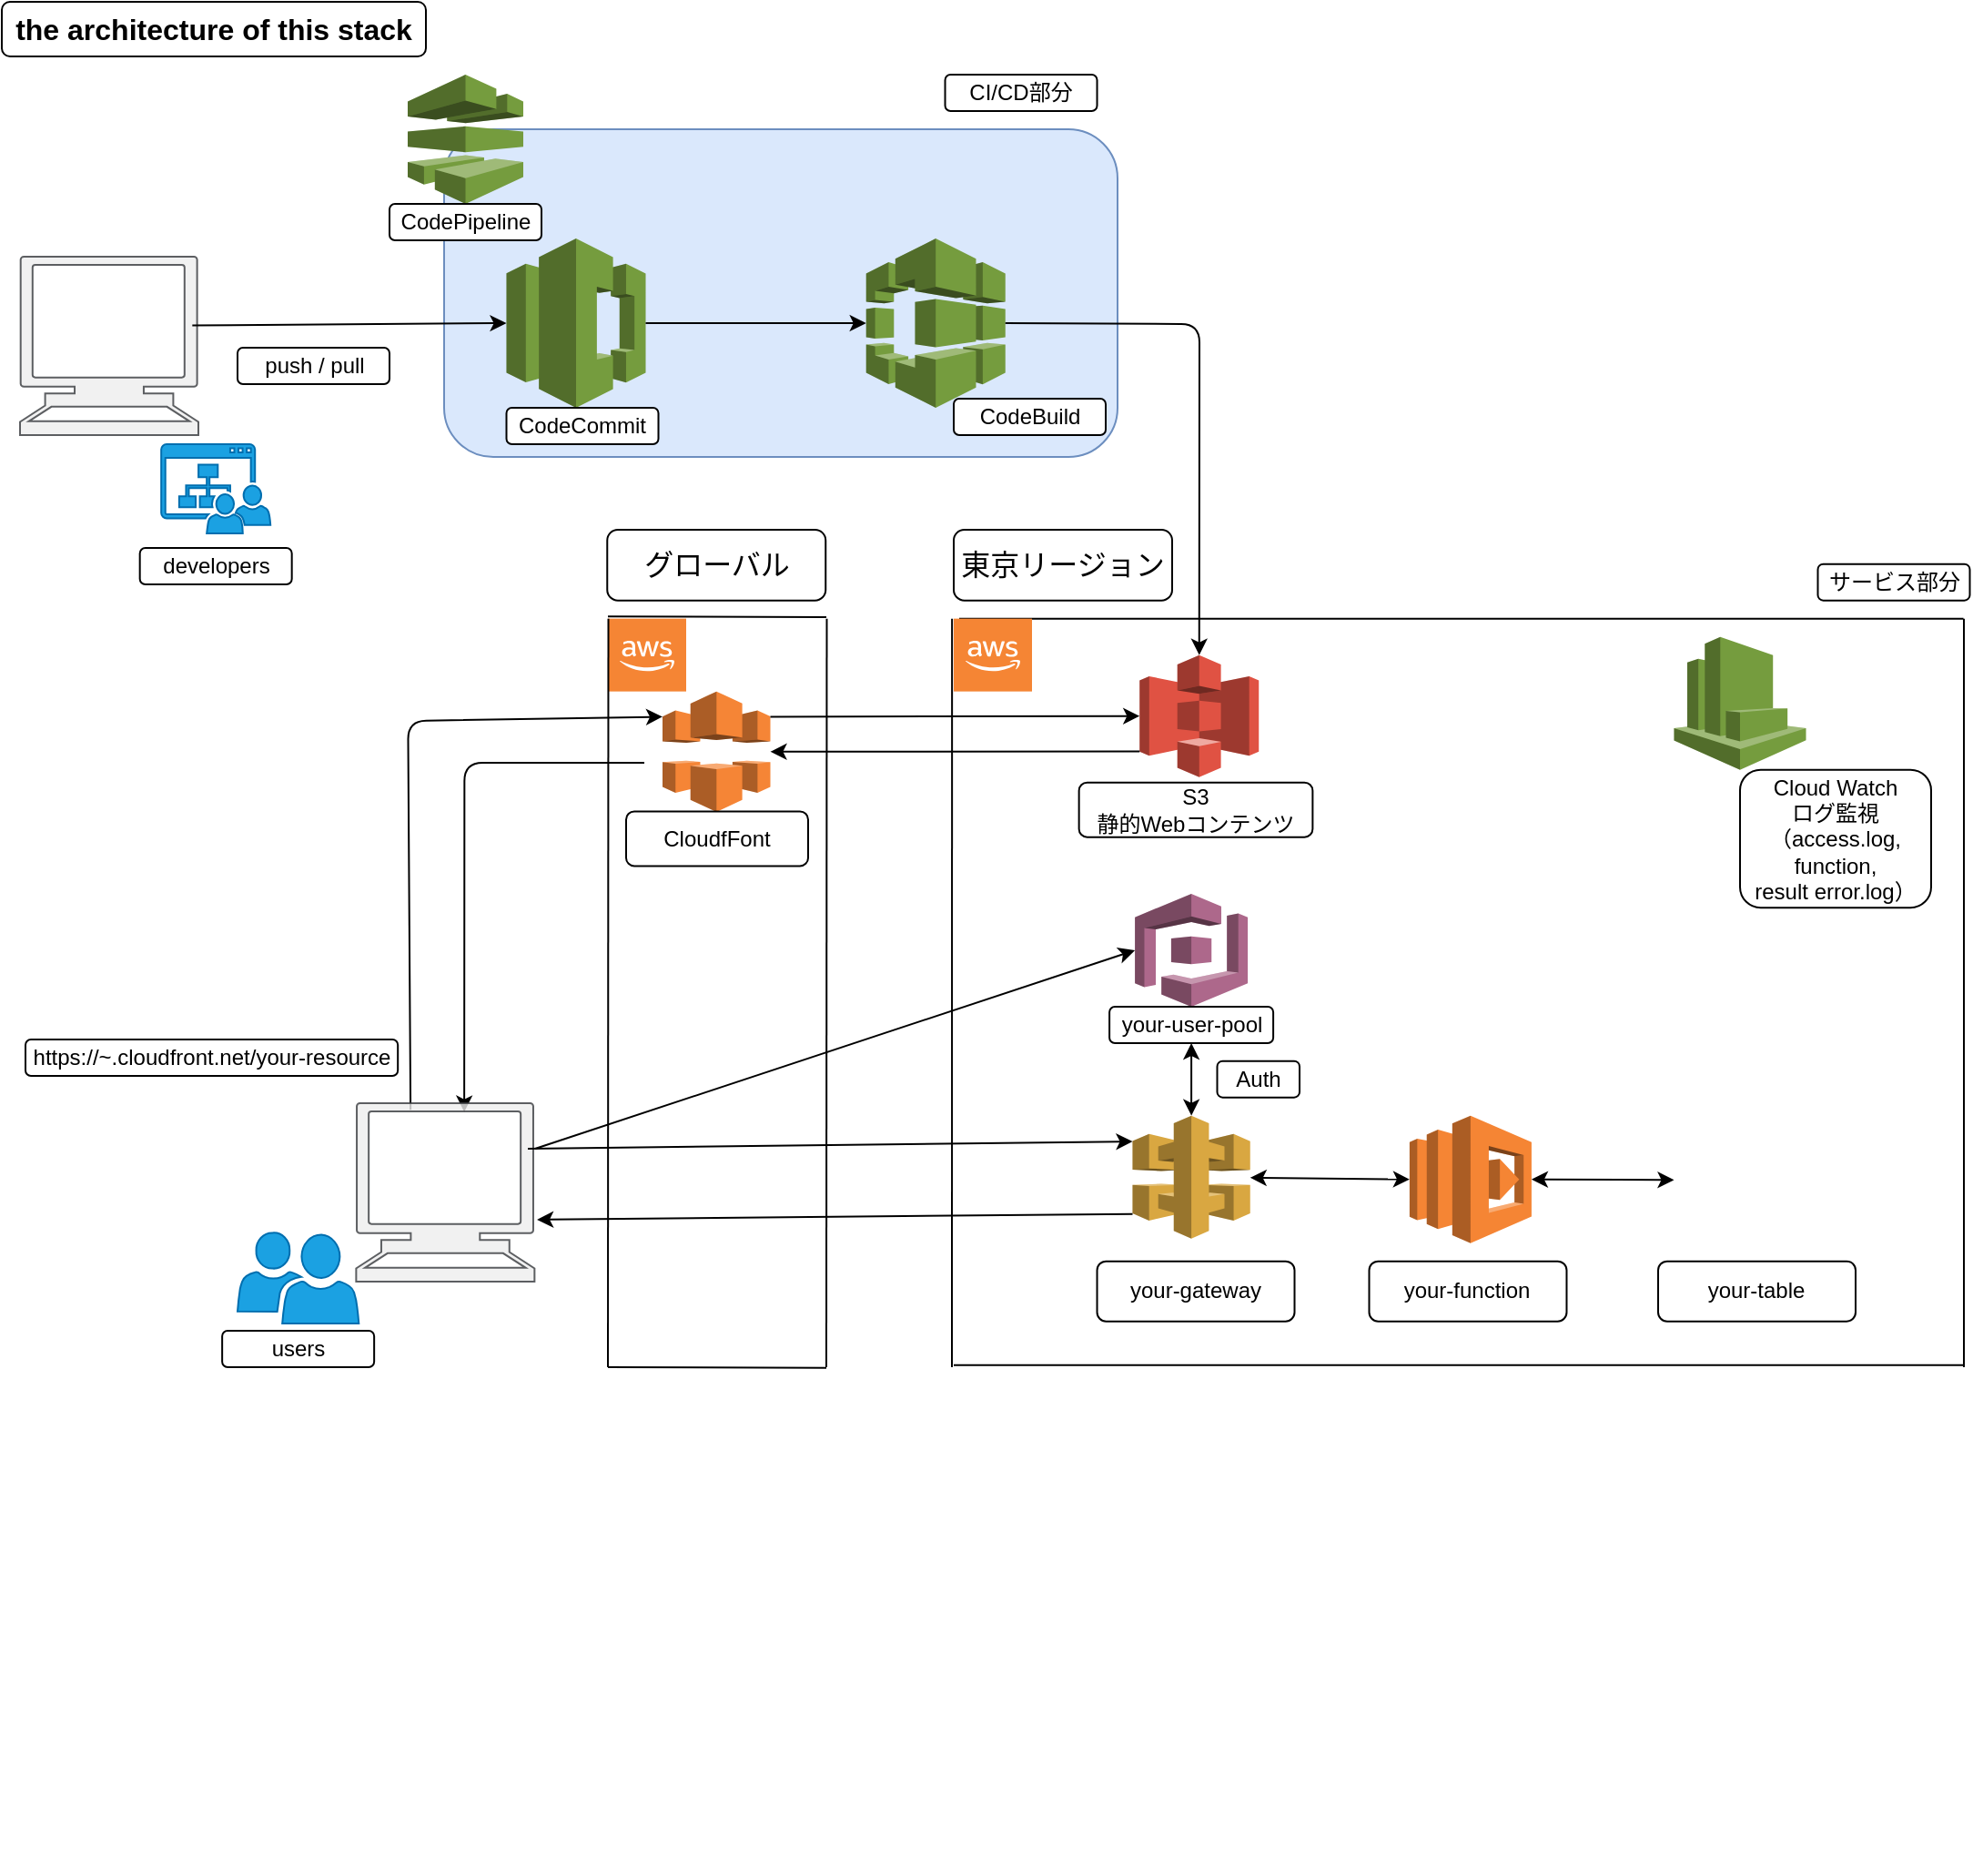 <mxfile version="13.1.3">
    <diagram id="RdlPr2Q6MnW2luUlwpBi" name="architecture">
        <mxGraphModel dx="392" dy="633" grid="1" gridSize="10" guides="1" tooltips="1" connect="1" arrows="1" fold="1" page="1" pageScale="1" pageWidth="827" pageHeight="1169" math="0" shadow="0">
            <root>
                <mxCell id="1V4Hd56TM4v9YoMfYFqL-0"/>
                <mxCell id="1V4Hd56TM4v9YoMfYFqL-1" parent="1V4Hd56TM4v9YoMfYFqL-0"/>
                <mxCell id="1V4Hd56TM4v9YoMfYFqL-2" value="" style="rounded=1;whiteSpace=wrap;html=1;fillColor=#dae8fc;strokeColor=#6c8ebf;" parent="1V4Hd56TM4v9YoMfYFqL-1" vertex="1">
                    <mxGeometry x="1070" y="70" width="370" height="180" as="geometry"/>
                </mxCell>
                <mxCell id="1V4Hd56TM4v9YoMfYFqL-3" value="&lt;span style=&quot;font-size: 16px&quot;&gt;&lt;b&gt;the architecture of this stack&lt;/b&gt;&lt;/span&gt;" style="rounded=1;whiteSpace=wrap;html=1;" parent="1V4Hd56TM4v9YoMfYFqL-1" vertex="1">
                    <mxGeometry x="827" width="233" height="30" as="geometry"/>
                </mxCell>
                <mxCell id="1V4Hd56TM4v9YoMfYFqL-5" value="" style="outlineConnect=0;dashed=0;verticalLabelPosition=bottom;verticalAlign=top;align=center;html=1;shape=mxgraph.aws3.cloudwatch;fillColor=#759C3E;gradientColor=none;" parent="1V4Hd56TM4v9YoMfYFqL-1" vertex="1">
                    <mxGeometry x="1745.75" y="348.82" width="72.5" height="73" as="geometry"/>
                </mxCell>
                <mxCell id="1V4Hd56TM4v9YoMfYFqL-6" value="Cloud Watch&lt;br&gt;ログ監視（access.log,&lt;br&gt;function,&lt;br&gt;result&amp;nbsp;error.log）" style="rounded=1;whiteSpace=wrap;html=1;" parent="1V4Hd56TM4v9YoMfYFqL-1" vertex="1">
                    <mxGeometry x="1782" y="421.82" width="105" height="75.75" as="geometry"/>
                </mxCell>
                <mxCell id="1V4Hd56TM4v9YoMfYFqL-7" value="" style="endArrow=none;html=1;" parent="1V4Hd56TM4v9YoMfYFqL-1" edge="1">
                    <mxGeometry width="50" height="50" relative="1" as="geometry">
                        <mxPoint x="1349" y="750" as="sourcePoint"/>
                        <mxPoint x="1349.07" y="338.82" as="targetPoint"/>
                    </mxGeometry>
                </mxCell>
                <mxCell id="1V4Hd56TM4v9YoMfYFqL-8" value="" style="endArrow=none;html=1;" parent="1V4Hd56TM4v9YoMfYFqL-1" edge="1">
                    <mxGeometry width="50" height="50" relative="1" as="geometry">
                        <mxPoint x="1353" y="338.82" as="sourcePoint"/>
                        <mxPoint x="1904.75" y="338.82" as="targetPoint"/>
                        <Array as="points">
                            <mxPoint x="1737.5" y="338.82"/>
                        </Array>
                    </mxGeometry>
                </mxCell>
                <mxCell id="1V4Hd56TM4v9YoMfYFqL-9" value="" style="endArrow=none;html=1;" parent="1V4Hd56TM4v9YoMfYFqL-1" edge="1">
                    <mxGeometry width="50" height="50" relative="1" as="geometry">
                        <mxPoint x="1905" y="750" as="sourcePoint"/>
                        <mxPoint x="1905" y="338.82" as="targetPoint"/>
                    </mxGeometry>
                </mxCell>
                <mxCell id="1V4Hd56TM4v9YoMfYFqL-10" value="" style="endArrow=none;html=1;" parent="1V4Hd56TM4v9YoMfYFqL-1" edge="1">
                    <mxGeometry width="50" height="50" relative="1" as="geometry">
                        <mxPoint x="1350" y="748.82" as="sourcePoint"/>
                        <mxPoint x="1904.75" y="748.82" as="targetPoint"/>
                        <Array as="points">
                            <mxPoint x="1741" y="748.82"/>
                        </Array>
                    </mxGeometry>
                </mxCell>
                <mxCell id="1V4Hd56TM4v9YoMfYFqL-12" value="S3&lt;br&gt;静的Webコンテンツ" style="rounded=1;whiteSpace=wrap;html=1;" parent="1V4Hd56TM4v9YoMfYFqL-1" vertex="1">
                    <mxGeometry x="1418.82" y="428.82" width="128.37" height="30" as="geometry"/>
                </mxCell>
                <mxCell id="1V4Hd56TM4v9YoMfYFqL-13" value="" style="endArrow=classic;html=1;exitX=0.305;exitY=0.037;exitDx=0;exitDy=0;exitPerimeter=0;entryX=0;entryY=0.21;entryDx=0;entryDy=0;entryPerimeter=0;" parent="1V4Hd56TM4v9YoMfYFqL-1" source="1V4Hd56TM4v9YoMfYFqL-27" target="y1uZQRvIRHTs39_nLoEU-7" edge="1">
                    <mxGeometry width="50" height="50" relative="1" as="geometry">
                        <mxPoint x="1050.18" y="708" as="sourcePoint"/>
                        <mxPoint x="1160" y="392" as="targetPoint"/>
                        <Array as="points">
                            <mxPoint x="1050.18" y="395"/>
                        </Array>
                    </mxGeometry>
                </mxCell>
                <mxCell id="1V4Hd56TM4v9YoMfYFqL-14" value="" style="outlineConnect=0;dashed=0;verticalLabelPosition=bottom;verticalAlign=top;align=center;html=1;shape=mxgraph.aws3.cloud_2;fillColor=#F58534;gradientColor=none;" parent="1V4Hd56TM4v9YoMfYFqL-1" vertex="1">
                    <mxGeometry x="1350" y="338.82" width="43" height="40" as="geometry"/>
                </mxCell>
                <mxCell id="1V4Hd56TM4v9YoMfYFqL-16" value="" style="endArrow=classic;html=1;entryX=0.606;entryY=0.049;entryDx=0;entryDy=0;entryPerimeter=0;" parent="1V4Hd56TM4v9YoMfYFqL-1" target="1V4Hd56TM4v9YoMfYFqL-27" edge="1">
                    <mxGeometry width="50" height="50" relative="1" as="geometry">
                        <mxPoint x="1180" y="418" as="sourcePoint"/>
                        <mxPoint x="1081.676" y="706.628" as="targetPoint"/>
                        <Array as="points">
                            <mxPoint x="1081.18" y="418"/>
                        </Array>
                    </mxGeometry>
                </mxCell>
                <mxCell id="1V4Hd56TM4v9YoMfYFqL-26" style="edgeStyle=orthogonalEdgeStyle;rounded=0;orthogonalLoop=1;jettySize=auto;html=1;exitX=0.5;exitY=1;exitDx=0;exitDy=0;" parent="1V4Hd56TM4v9YoMfYFqL-1" edge="1">
                    <mxGeometry relative="1" as="geometry">
                        <mxPoint x="1686" y="1020" as="sourcePoint"/>
                        <mxPoint x="1686" y="1020" as="targetPoint"/>
                    </mxGeometry>
                </mxCell>
                <mxCell id="1V4Hd56TM4v9YoMfYFqL-27" value="" style="shape=mxgraph.signs.tech.computer;html=1;fillColor=#eeeeee;strokeColor=#36393d;verticalLabelPosition=bottom;verticalAlign=top;align=center;opacity=80;" parent="1V4Hd56TM4v9YoMfYFqL-1" vertex="1">
                    <mxGeometry x="1021.68" y="605" width="98" height="98" as="geometry"/>
                </mxCell>
                <mxCell id="1V4Hd56TM4v9YoMfYFqL-49" value="" style="outlineConnect=0;dashed=0;verticalLabelPosition=bottom;verticalAlign=top;align=center;html=1;shape=mxgraph.aws3.s3;fillColor=#E05243;gradientColor=none;" parent="1V4Hd56TM4v9YoMfYFqL-1" vertex="1">
                    <mxGeometry x="1452.12" y="358.82" width="65.5" height="67" as="geometry"/>
                </mxCell>
                <mxCell id="1V4Hd56TM4v9YoMfYFqL-50" value="&lt;font style=&quot;font-size: 16px&quot;&gt;東京リージョン&lt;/font&gt;" style="rounded=1;whiteSpace=wrap;html=1;" parent="1V4Hd56TM4v9YoMfYFqL-1" vertex="1">
                    <mxGeometry x="1350" y="290" width="120" height="38.82" as="geometry"/>
                </mxCell>
                <mxCell id="1V4Hd56TM4v9YoMfYFqL-51" value="" style="outlineConnect=0;dashed=0;verticalLabelPosition=bottom;verticalAlign=top;align=center;html=1;shape=mxgraph.aws3.codepipeline;fillColor=#759C3E;gradientColor=none;" parent="1V4Hd56TM4v9YoMfYFqL-1" vertex="1">
                    <mxGeometry x="1050" y="40" width="63.5" height="71" as="geometry"/>
                </mxCell>
                <mxCell id="1V4Hd56TM4v9YoMfYFqL-52" value="" style="outlineConnect=0;dashed=0;verticalLabelPosition=bottom;verticalAlign=top;align=center;html=1;shape=mxgraph.aws3.codecommit;fillColor=#759C3E;gradientColor=none;" parent="1V4Hd56TM4v9YoMfYFqL-1" vertex="1">
                    <mxGeometry x="1104.25" y="130" width="76.5" height="93" as="geometry"/>
                </mxCell>
                <mxCell id="1V4Hd56TM4v9YoMfYFqL-53" value="" style="outlineConnect=0;dashed=0;verticalLabelPosition=bottom;verticalAlign=top;align=center;html=1;shape=mxgraph.aws3.codebuild;fillColor=#759C3E;gradientColor=none;" parent="1V4Hd56TM4v9YoMfYFqL-1" vertex="1">
                    <mxGeometry x="1301.87" y="130" width="76.5" height="93" as="geometry"/>
                </mxCell>
                <mxCell id="1V4Hd56TM4v9YoMfYFqL-54" value="" style="endArrow=classic;html=1;exitX=1;exitY=0.5;exitDx=0;exitDy=0;exitPerimeter=0;entryX=0;entryY=0.5;entryDx=0;entryDy=0;entryPerimeter=0;" parent="1V4Hd56TM4v9YoMfYFqL-1" source="1V4Hd56TM4v9YoMfYFqL-52" target="1V4Hd56TM4v9YoMfYFqL-53" edge="1">
                    <mxGeometry width="50" height="50" relative="1" as="geometry">
                        <mxPoint x="1200" y="200" as="sourcePoint"/>
                        <mxPoint x="1250" y="150" as="targetPoint"/>
                    </mxGeometry>
                </mxCell>
                <mxCell id="1V4Hd56TM4v9YoMfYFqL-55" value="" style="endArrow=classic;html=1;exitX=1;exitY=0.5;exitDx=0;exitDy=0;exitPerimeter=0;entryX=0.5;entryY=0;entryDx=0;entryDy=0;entryPerimeter=0;" parent="1V4Hd56TM4v9YoMfYFqL-1" source="1V4Hd56TM4v9YoMfYFqL-53" target="1V4Hd56TM4v9YoMfYFqL-49" edge="1">
                    <mxGeometry width="50" height="50" relative="1" as="geometry">
                        <mxPoint x="1410" y="260" as="sourcePoint"/>
                        <mxPoint x="1460" y="210" as="targetPoint"/>
                        <Array as="points">
                            <mxPoint x="1485" y="177"/>
                        </Array>
                    </mxGeometry>
                </mxCell>
                <mxCell id="1V4Hd56TM4v9YoMfYFqL-56" value="" style="shape=mxgraph.signs.tech.computer;html=1;fillColor=#eeeeee;strokeColor=#36393d;verticalLabelPosition=bottom;verticalAlign=top;align=center;opacity=80;" parent="1V4Hd56TM4v9YoMfYFqL-1" vertex="1">
                    <mxGeometry x="837" y="140" width="98" height="98" as="geometry"/>
                </mxCell>
                <mxCell id="1V4Hd56TM4v9YoMfYFqL-57" value="" style="endArrow=classic;html=1;exitX=0.966;exitY=0.385;exitDx=0;exitDy=0;exitPerimeter=0;entryX=0;entryY=0.5;entryDx=0;entryDy=0;entryPerimeter=0;" parent="1V4Hd56TM4v9YoMfYFqL-1" source="1V4Hd56TM4v9YoMfYFqL-56" target="1V4Hd56TM4v9YoMfYFqL-52" edge="1">
                    <mxGeometry width="50" height="50" relative="1" as="geometry">
                        <mxPoint x="990" y="210" as="sourcePoint"/>
                        <mxPoint x="1040" y="160" as="targetPoint"/>
                    </mxGeometry>
                </mxCell>
                <mxCell id="1V4Hd56TM4v9YoMfYFqL-58" value="CodePipeline" style="rounded=1;whiteSpace=wrap;html=1;" parent="1V4Hd56TM4v9YoMfYFqL-1" vertex="1">
                    <mxGeometry x="1040" y="111" width="83.5" height="20" as="geometry"/>
                </mxCell>
                <mxCell id="1V4Hd56TM4v9YoMfYFqL-59" value="CodeCommit" style="rounded=1;whiteSpace=wrap;html=1;" parent="1V4Hd56TM4v9YoMfYFqL-1" vertex="1">
                    <mxGeometry x="1104.25" y="223" width="83.5" height="20" as="geometry"/>
                </mxCell>
                <mxCell id="1V4Hd56TM4v9YoMfYFqL-60" value="CodeBuild" style="rounded=1;whiteSpace=wrap;html=1;" parent="1V4Hd56TM4v9YoMfYFqL-1" vertex="1">
                    <mxGeometry x="1350" y="218" width="83.5" height="20" as="geometry"/>
                </mxCell>
                <mxCell id="1V4Hd56TM4v9YoMfYFqL-61" value="push / pull" style="rounded=1;whiteSpace=wrap;html=1;" parent="1V4Hd56TM4v9YoMfYFqL-1" vertex="1">
                    <mxGeometry x="956.5" y="190" width="83.5" height="20" as="geometry"/>
                </mxCell>
                <mxCell id="1V4Hd56TM4v9YoMfYFqL-65" value="" style="shape=image;html=1;verticalAlign=top;verticalLabelPosition=bottom;labelBackgroundColor=#ffffff;imageAspect=0;aspect=fixed;image=https://cdn4.iconfinder.com/data/icons/logos-and-brands/512/367_Vuejs_logo-128.png" parent="1V4Hd56TM4v9YoMfYFqL-1" vertex="1">
                    <mxGeometry x="1494.75" y="338.82" width="55" height="55" as="geometry"/>
                </mxCell>
                <mxCell id="1V4Hd56TM4v9YoMfYFqL-66" value="" style="outlineConnect=0;dashed=0;verticalLabelPosition=bottom;verticalAlign=top;align=center;html=1;shape=mxgraph.aws3.api_gateway;fillColor=#D9A741;gradientColor=none;" parent="1V4Hd56TM4v9YoMfYFqL-1" vertex="1">
                    <mxGeometry x="1448.24" y="611.82" width="64.63" height="67.5" as="geometry"/>
                </mxCell>
                <mxCell id="1V4Hd56TM4v9YoMfYFqL-68" value="your-function" style="rounded=1;whiteSpace=wrap;html=1;" parent="1V4Hd56TM4v9YoMfYFqL-1" vertex="1">
                    <mxGeometry x="1578.25" y="691.82" width="108.49" height="33" as="geometry"/>
                </mxCell>
                <mxCell id="1V4Hd56TM4v9YoMfYFqL-69" value="" style="outlineConnect=0;dashed=0;verticalLabelPosition=bottom;verticalAlign=top;align=center;html=1;shape=mxgraph.aws3.lambda;fillColor=#F58534;gradientColor=none;" parent="1V4Hd56TM4v9YoMfYFqL-1" vertex="1">
                    <mxGeometry x="1600.45" y="611.82" width="67" height="70" as="geometry"/>
                </mxCell>
                <mxCell id="1V4Hd56TM4v9YoMfYFqL-70" value="" style="endArrow=classic;html=1;entryX=0;entryY=0.21;entryDx=0;entryDy=0;entryPerimeter=0;" parent="1V4Hd56TM4v9YoMfYFqL-1" target="1V4Hd56TM4v9YoMfYFqL-66" edge="1">
                    <mxGeometry width="50" height="50" relative="1" as="geometry">
                        <mxPoint x="1116" y="630" as="sourcePoint"/>
                        <mxPoint x="1256.5" y="889.41" as="targetPoint"/>
                        <Array as="points"/>
                    </mxGeometry>
                </mxCell>
                <mxCell id="1V4Hd56TM4v9YoMfYFqL-71" value="" style="endArrow=classic;html=1;exitX=0;exitY=0.8;exitDx=0;exitDy=0;exitPerimeter=0;entryX=1.014;entryY=0.653;entryDx=0;entryDy=0;entryPerimeter=0;" parent="1V4Hd56TM4v9YoMfYFqL-1" source="1V4Hd56TM4v9YoMfYFqL-66" target="1V4Hd56TM4v9YoMfYFqL-27" edge="1">
                    <mxGeometry width="50" height="50" relative="1" as="geometry">
                        <mxPoint x="1247.75" y="980.4" as="sourcePoint"/>
                        <mxPoint x="925.0" y="980" as="targetPoint"/>
                        <Array as="points"/>
                    </mxGeometry>
                </mxCell>
                <mxCell id="1V4Hd56TM4v9YoMfYFqL-72" value="" style="endArrow=classic;startArrow=classic;html=1;entryX=0;entryY=0.5;entryDx=0;entryDy=0;entryPerimeter=0;" parent="1V4Hd56TM4v9YoMfYFqL-1" source="1V4Hd56TM4v9YoMfYFqL-66" target="1V4Hd56TM4v9YoMfYFqL-69" edge="1">
                    <mxGeometry width="50" height="50" relative="1" as="geometry">
                        <mxPoint x="1518.59" y="651.82" as="sourcePoint"/>
                        <mxPoint x="1598.19" y="651.82" as="targetPoint"/>
                    </mxGeometry>
                </mxCell>
                <mxCell id="1V4Hd56TM4v9YoMfYFqL-73" value="" style="shape=image;html=1;verticalAlign=top;verticalLabelPosition=bottom;labelBackgroundColor=#ffffff;imageAspect=0;aspect=fixed;image=https://cdn2.iconfinder.com/data/icons/amazon-aws-stencils/100/Database_copy_DynamoDB-128.png" parent="1V4Hd56TM4v9YoMfYFqL-1" vertex="1">
                    <mxGeometry x="1745.75" y="601.82" width="91" height="91" as="geometry"/>
                </mxCell>
                <mxCell id="1V4Hd56TM4v9YoMfYFqL-74" value="" style="endArrow=classic;startArrow=classic;html=1;exitX=1;exitY=0.5;exitDx=0;exitDy=0;exitPerimeter=0;" parent="1V4Hd56TM4v9YoMfYFqL-1" source="1V4Hd56TM4v9YoMfYFqL-69" target="1V4Hd56TM4v9YoMfYFqL-73" edge="1">
                    <mxGeometry width="50" height="50" relative="1" as="geometry">
                        <mxPoint x="1673.1" y="646.73" as="sourcePoint"/>
                        <mxPoint x="1745.75" y="646.73" as="targetPoint"/>
                    </mxGeometry>
                </mxCell>
                <mxCell id="1V4Hd56TM4v9YoMfYFqL-84" value="" style="shape=image;html=1;verticalAlign=top;verticalLabelPosition=bottom;labelBackgroundColor=#ffffff;imageAspect=0;aspect=fixed;image=https://cdn2.iconfinder.com/data/icons/designer-skills/128/react-128.png" parent="1V4Hd56TM4v9YoMfYFqL-1" vertex="1">
                    <mxGeometry x="1552.95" y="338.82" width="60" height="60" as="geometry"/>
                </mxCell>
                <mxCell id="1V4Hd56TM4v9YoMfYFqL-87" value="your-gateway" style="rounded=1;whiteSpace=wrap;html=1;" parent="1V4Hd56TM4v9YoMfYFqL-1" vertex="1">
                    <mxGeometry x="1428.76" y="691.82" width="108.49" height="33" as="geometry"/>
                </mxCell>
                <mxCell id="1V4Hd56TM4v9YoMfYFqL-88" value="your-table" style="rounded=1;whiteSpace=wrap;html=1;" parent="1V4Hd56TM4v9YoMfYFqL-1" vertex="1">
                    <mxGeometry x="1737.01" y="691.82" width="108.49" height="33" as="geometry"/>
                </mxCell>
                <mxCell id="1V4Hd56TM4v9YoMfYFqL-89" value="" style="shape=image;html=1;verticalAlign=top;verticalLabelPosition=bottom;labelBackgroundColor=#ffffff;imageAspect=0;aspect=fixed;image=https://cdn0.iconfinder.com/data/icons/work-from-home-18/512/DocumentManagement-documentation-folder-projectmanagement-filemanagement-128.png" parent="1V4Hd56TM4v9YoMfYFqL-1" vertex="1">
                    <mxGeometry x="857.41" y="147.91" width="57.18" height="57.18" as="geometry"/>
                </mxCell>
                <mxCell id="1V4Hd56TM4v9YoMfYFqL-90" value="" style="pointerEvents=1;shadow=0;dashed=0;html=1;strokeColor=#006EAF;labelPosition=center;verticalLabelPosition=bottom;verticalAlign=top;align=center;fillColor=#1ba1e2;shape=mxgraph.mscae.intune.user_group;fontColor=#ffffff;" parent="1V4Hd56TM4v9YoMfYFqL-1" vertex="1">
                    <mxGeometry x="956.5" y="676" width="66.64" height="50" as="geometry"/>
                </mxCell>
                <mxCell id="1V4Hd56TM4v9YoMfYFqL-91" value="" style="pointerEvents=1;shadow=0;dashed=0;html=1;strokeColor=#006EAF;fillColor=#1ba1e2;labelPosition=center;verticalLabelPosition=bottom;verticalAlign=top;outlineConnect=0;align=center;shape=mxgraph.office.sites.site_team;fontColor=#ffffff;" parent="1V4Hd56TM4v9YoMfYFqL-1" vertex="1">
                    <mxGeometry x="914.59" y="243" width="60" height="49" as="geometry"/>
                </mxCell>
                <mxCell id="1V4Hd56TM4v9YoMfYFqL-92" value="developers" style="rounded=1;whiteSpace=wrap;html=1;" parent="1V4Hd56TM4v9YoMfYFqL-1" vertex="1">
                    <mxGeometry x="902.84" y="300" width="83.5" height="20" as="geometry"/>
                </mxCell>
                <mxCell id="1V4Hd56TM4v9YoMfYFqL-93" value="users" style="rounded=1;whiteSpace=wrap;html=1;" parent="1V4Hd56TM4v9YoMfYFqL-1" vertex="1">
                    <mxGeometry x="948.07" y="730" width="83.5" height="20" as="geometry"/>
                </mxCell>
                <mxCell id="YR5qknhH75OjI4QVviJk-4" value="サービス部分" style="rounded=1;whiteSpace=wrap;html=1;" parent="1V4Hd56TM4v9YoMfYFqL-1" vertex="1">
                    <mxGeometry x="1824.75" y="308.82" width="83.5" height="20" as="geometry"/>
                </mxCell>
                <mxCell id="YR5qknhH75OjI4QVviJk-5" value="CI/CD部分" style="rounded=1;whiteSpace=wrap;html=1;" parent="1V4Hd56TM4v9YoMfYFqL-1" vertex="1">
                    <mxGeometry x="1345.26" y="40" width="83.5" height="20" as="geometry"/>
                </mxCell>
                <mxCell id="y1uZQRvIRHTs39_nLoEU-1" value="" style="outlineConnect=0;dashed=0;verticalLabelPosition=bottom;verticalAlign=top;align=center;html=1;shape=mxgraph.aws3.cloud_2;fillColor=#F58534;gradientColor=none;" parent="1V4Hd56TM4v9YoMfYFqL-1" vertex="1">
                    <mxGeometry x="1160" y="338.82" width="43" height="40" as="geometry"/>
                </mxCell>
                <mxCell id="y1uZQRvIRHTs39_nLoEU-3" value="" style="endArrow=none;html=1;" parent="1V4Hd56TM4v9YoMfYFqL-1" edge="1">
                    <mxGeometry width="50" height="50" relative="1" as="geometry">
                        <mxPoint x="1160" y="750" as="sourcePoint"/>
                        <mxPoint x="1160.25" y="338.82" as="targetPoint"/>
                    </mxGeometry>
                </mxCell>
                <mxCell id="y1uZQRvIRHTs39_nLoEU-4" value="" style="endArrow=none;html=1;" parent="1V4Hd56TM4v9YoMfYFqL-1" edge="1">
                    <mxGeometry width="50" height="50" relative="1" as="geometry">
                        <mxPoint x="1160" y="337.64" as="sourcePoint"/>
                        <mxPoint x="1280" y="338" as="targetPoint"/>
                        <Array as="points"/>
                    </mxGeometry>
                </mxCell>
                <mxCell id="y1uZQRvIRHTs39_nLoEU-5" value="" style="endArrow=none;html=1;" parent="1V4Hd56TM4v9YoMfYFqL-1" edge="1">
                    <mxGeometry width="50" height="50" relative="1" as="geometry">
                        <mxPoint x="1160" y="750.0" as="sourcePoint"/>
                        <mxPoint x="1280" y="750.36" as="targetPoint"/>
                        <Array as="points"/>
                    </mxGeometry>
                </mxCell>
                <mxCell id="y1uZQRvIRHTs39_nLoEU-6" value="" style="endArrow=none;html=1;" parent="1V4Hd56TM4v9YoMfYFqL-1" edge="1">
                    <mxGeometry width="50" height="50" relative="1" as="geometry">
                        <mxPoint x="1280" y="750" as="sourcePoint"/>
                        <mxPoint x="1280.25" y="338.82" as="targetPoint"/>
                    </mxGeometry>
                </mxCell>
                <mxCell id="y1uZQRvIRHTs39_nLoEU-7" value="" style="outlineConnect=0;dashed=0;verticalLabelPosition=bottom;verticalAlign=top;align=center;html=1;shape=mxgraph.aws3.cloudfront;fillColor=#F58536;gradientColor=none;" parent="1V4Hd56TM4v9YoMfYFqL-1" vertex="1">
                    <mxGeometry x="1190" y="378.82" width="59.25" height="66.18" as="geometry"/>
                </mxCell>
                <mxCell id="y1uZQRvIRHTs39_nLoEU-8" value="" style="endArrow=classic;html=1;exitX=1;exitY=0.21;exitDx=0;exitDy=0;exitPerimeter=0;entryX=0;entryY=0.5;entryDx=0;entryDy=0;entryPerimeter=0;" parent="1V4Hd56TM4v9YoMfYFqL-1" source="y1uZQRvIRHTs39_nLoEU-7" target="1V4Hd56TM4v9YoMfYFqL-49" edge="1">
                    <mxGeometry width="50" height="50" relative="1" as="geometry">
                        <mxPoint x="1290" y="436.91" as="sourcePoint"/>
                        <mxPoint x="1340" y="386.91" as="targetPoint"/>
                    </mxGeometry>
                </mxCell>
                <mxCell id="y1uZQRvIRHTs39_nLoEU-9" value="" style="endArrow=classic;html=1;exitX=0;exitY=0.79;exitDx=0;exitDy=0;exitPerimeter=0;entryX=1;entryY=0.5;entryDx=0;entryDy=0;entryPerimeter=0;" parent="1V4Hd56TM4v9YoMfYFqL-1" source="1V4Hd56TM4v9YoMfYFqL-49" target="y1uZQRvIRHTs39_nLoEU-7" edge="1">
                    <mxGeometry width="50" height="50" relative="1" as="geometry">
                        <mxPoint x="1290" y="480" as="sourcePoint"/>
                        <mxPoint x="1340" y="430" as="targetPoint"/>
                    </mxGeometry>
                </mxCell>
                <mxCell id="y1uZQRvIRHTs39_nLoEU-10" value="CloudfFont" style="rounded=1;whiteSpace=wrap;html=1;" parent="1V4Hd56TM4v9YoMfYFqL-1" vertex="1">
                    <mxGeometry x="1170" y="444.69" width="100" height="30" as="geometry"/>
                </mxCell>
                <mxCell id="iKqYn6PCyMQMWQ9hPG8o-0" value="&lt;font style=&quot;font-size: 16px&quot;&gt;グローバル&lt;/font&gt;" style="rounded=1;whiteSpace=wrap;html=1;" parent="1V4Hd56TM4v9YoMfYFqL-1" vertex="1">
                    <mxGeometry x="1159.63" y="290" width="120" height="38.82" as="geometry"/>
                </mxCell>
                <mxCell id="iKqYn6PCyMQMWQ9hPG8o-1" value="https://~.cloudfront.net/your-resource" style="rounded=1;whiteSpace=wrap;html=1;" parent="1V4Hd56TM4v9YoMfYFqL-1" vertex="1">
                    <mxGeometry x="840" y="570" width="204.59" height="20" as="geometry"/>
                </mxCell>
                <mxCell id="QTyOT4_UrMKz1q50M5sC-0" value="" style="outlineConnect=0;dashed=0;verticalLabelPosition=bottom;verticalAlign=top;align=center;html=1;shape=mxgraph.aws3.cognito;fillColor=#AD688B;gradientColor=none;" parent="1V4Hd56TM4v9YoMfYFqL-1" vertex="1">
                    <mxGeometry x="1449.55" y="490" width="62" height="62" as="geometry"/>
                </mxCell>
                <mxCell id="QTyOT4_UrMKz1q50M5sC-1" value="" style="endArrow=classic;html=1;entryX=0;entryY=0.5;entryDx=0;entryDy=0;entryPerimeter=0;" parent="1V4Hd56TM4v9YoMfYFqL-1" target="QTyOT4_UrMKz1q50M5sC-0" edge="1">
                    <mxGeometry width="50" height="50" relative="1" as="geometry">
                        <mxPoint x="1120" y="630" as="sourcePoint"/>
                        <mxPoint x="1452.12" y="607.815" as="targetPoint"/>
                        <Array as="points"/>
                    </mxGeometry>
                </mxCell>
                <mxCell id="QTyOT4_UrMKz1q50M5sC-2" value="" style="endArrow=classic;startArrow=classic;html=1;entryX=0.5;entryY=0;entryDx=0;entryDy=0;entryPerimeter=0;exitX=0.5;exitY=1;exitDx=0;exitDy=0;" parent="1V4Hd56TM4v9YoMfYFqL-1" source="QTyOT4_UrMKz1q50M5sC-5" target="1V4Hd56TM4v9YoMfYFqL-66" edge="1">
                    <mxGeometry width="50" height="50" relative="1" as="geometry">
                        <mxPoint x="1481" y="570" as="sourcePoint"/>
                        <mxPoint x="1566.04" y="560.91" as="targetPoint"/>
                    </mxGeometry>
                </mxCell>
                <mxCell id="QTyOT4_UrMKz1q50M5sC-3" value="Auth" style="rounded=1;whiteSpace=wrap;html=1;" parent="1V4Hd56TM4v9YoMfYFqL-1" vertex="1">
                    <mxGeometry x="1494.75" y="581.82" width="45.25" height="20" as="geometry"/>
                </mxCell>
                <mxCell id="QTyOT4_UrMKz1q50M5sC-5" value="your-user-pool" style="rounded=1;whiteSpace=wrap;html=1;" parent="1V4Hd56TM4v9YoMfYFqL-1" vertex="1">
                    <mxGeometry x="1435.55" y="552" width="90" height="20" as="geometry"/>
                </mxCell>
            </root>
        </mxGraphModel>
    </diagram>
</mxfile>